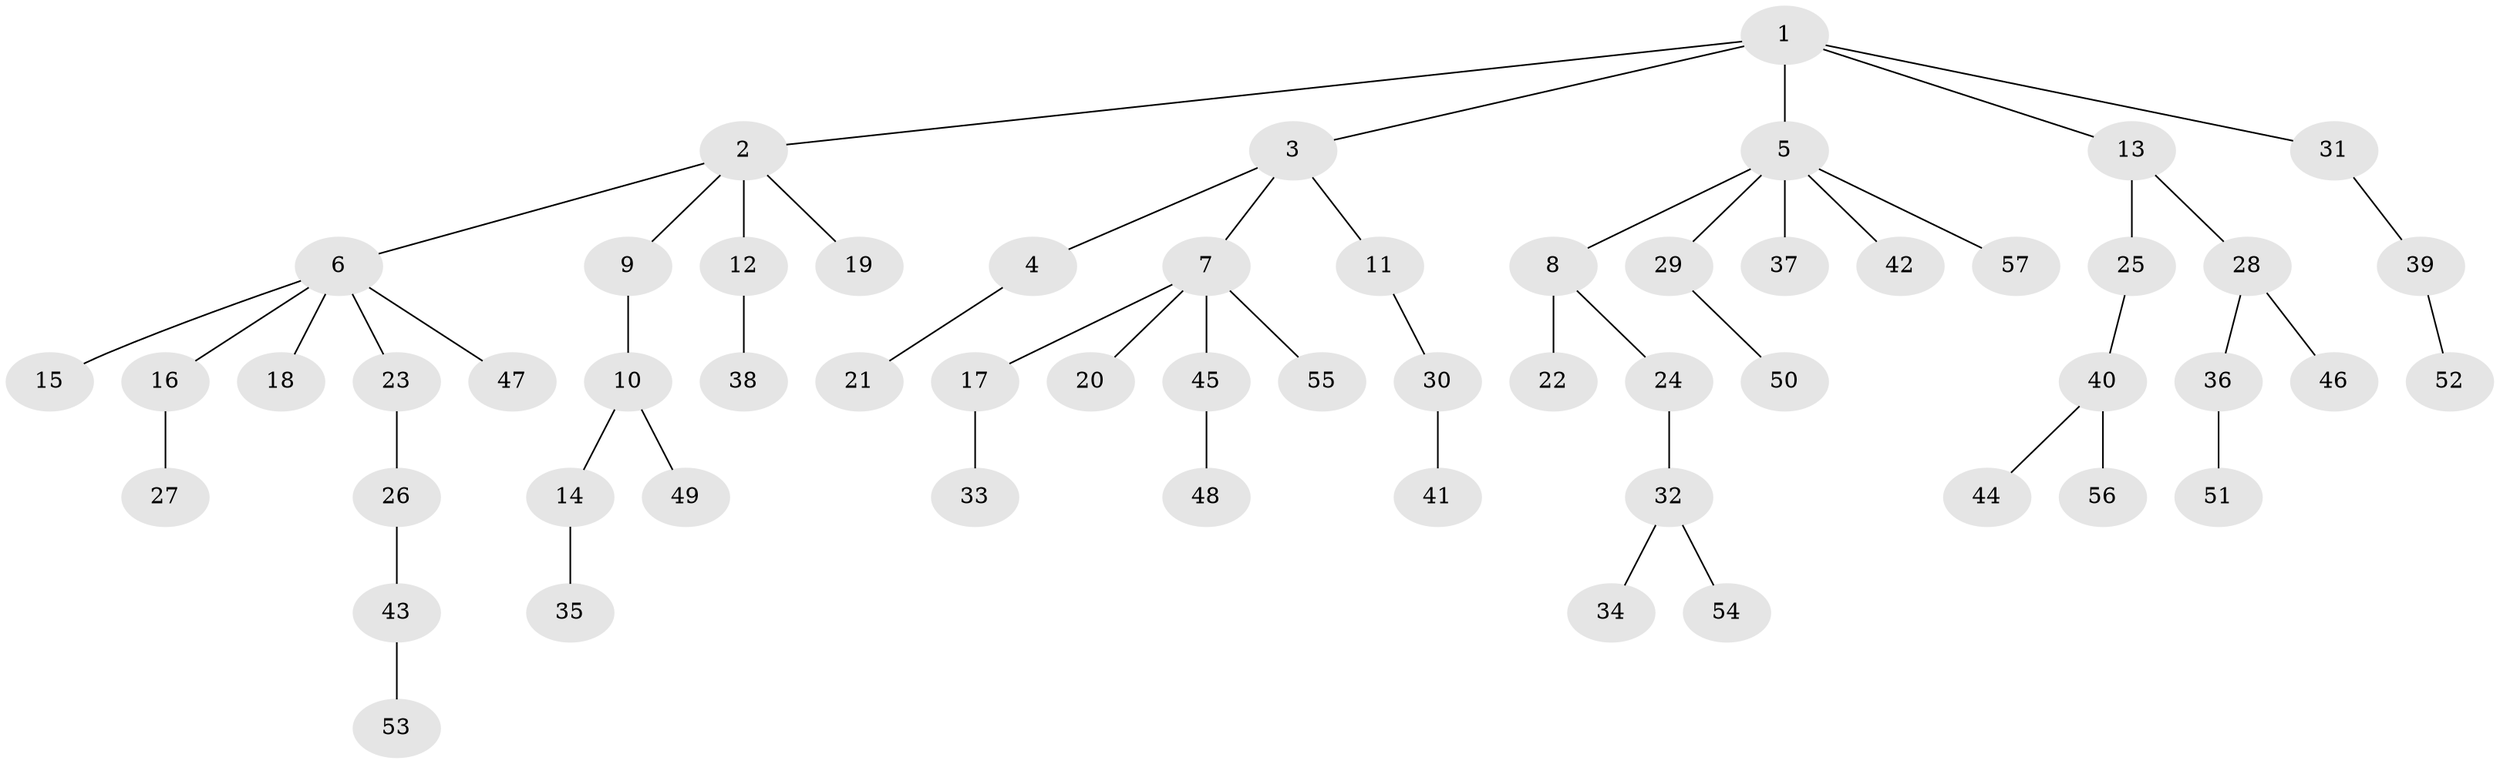 // coarse degree distribution, {4: 0.08333333333333333, 3: 0.20833333333333334, 2: 0.25, 1: 0.4583333333333333}
// Generated by graph-tools (version 1.1) at 2025/51/03/04/25 22:51:49]
// undirected, 57 vertices, 56 edges
graph export_dot {
  node [color=gray90,style=filled];
  1;
  2;
  3;
  4;
  5;
  6;
  7;
  8;
  9;
  10;
  11;
  12;
  13;
  14;
  15;
  16;
  17;
  18;
  19;
  20;
  21;
  22;
  23;
  24;
  25;
  26;
  27;
  28;
  29;
  30;
  31;
  32;
  33;
  34;
  35;
  36;
  37;
  38;
  39;
  40;
  41;
  42;
  43;
  44;
  45;
  46;
  47;
  48;
  49;
  50;
  51;
  52;
  53;
  54;
  55;
  56;
  57;
  1 -- 2;
  1 -- 3;
  1 -- 5;
  1 -- 13;
  1 -- 31;
  2 -- 6;
  2 -- 9;
  2 -- 12;
  2 -- 19;
  3 -- 4;
  3 -- 7;
  3 -- 11;
  4 -- 21;
  5 -- 8;
  5 -- 29;
  5 -- 37;
  5 -- 42;
  5 -- 57;
  6 -- 15;
  6 -- 16;
  6 -- 18;
  6 -- 23;
  6 -- 47;
  7 -- 17;
  7 -- 20;
  7 -- 45;
  7 -- 55;
  8 -- 22;
  8 -- 24;
  9 -- 10;
  10 -- 14;
  10 -- 49;
  11 -- 30;
  12 -- 38;
  13 -- 25;
  13 -- 28;
  14 -- 35;
  16 -- 27;
  17 -- 33;
  23 -- 26;
  24 -- 32;
  25 -- 40;
  26 -- 43;
  28 -- 36;
  28 -- 46;
  29 -- 50;
  30 -- 41;
  31 -- 39;
  32 -- 34;
  32 -- 54;
  36 -- 51;
  39 -- 52;
  40 -- 44;
  40 -- 56;
  43 -- 53;
  45 -- 48;
}

